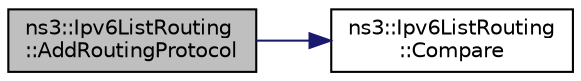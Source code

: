 digraph "ns3::Ipv6ListRouting::AddRoutingProtocol"
{
 // LATEX_PDF_SIZE
  edge [fontname="Helvetica",fontsize="10",labelfontname="Helvetica",labelfontsize="10"];
  node [fontname="Helvetica",fontsize="10",shape=record];
  rankdir="LR";
  Node1 [label="ns3::Ipv6ListRouting\l::AddRoutingProtocol",height=0.2,width=0.4,color="black", fillcolor="grey75", style="filled", fontcolor="black",tooltip="Register a new routing protocol to be used in this IPv4 stack."];
  Node1 -> Node2 [color="midnightblue",fontsize="10",style="solid",fontname="Helvetica"];
  Node2 [label="ns3::Ipv6ListRouting\l::Compare",height=0.2,width=0.4,color="black", fillcolor="white", style="filled",URL="$classns3_1_1_ipv6_list_routing.html#a3a0763f9854cedc4a231ba253ea2e418",tooltip="Compare two routing protocols."];
}
